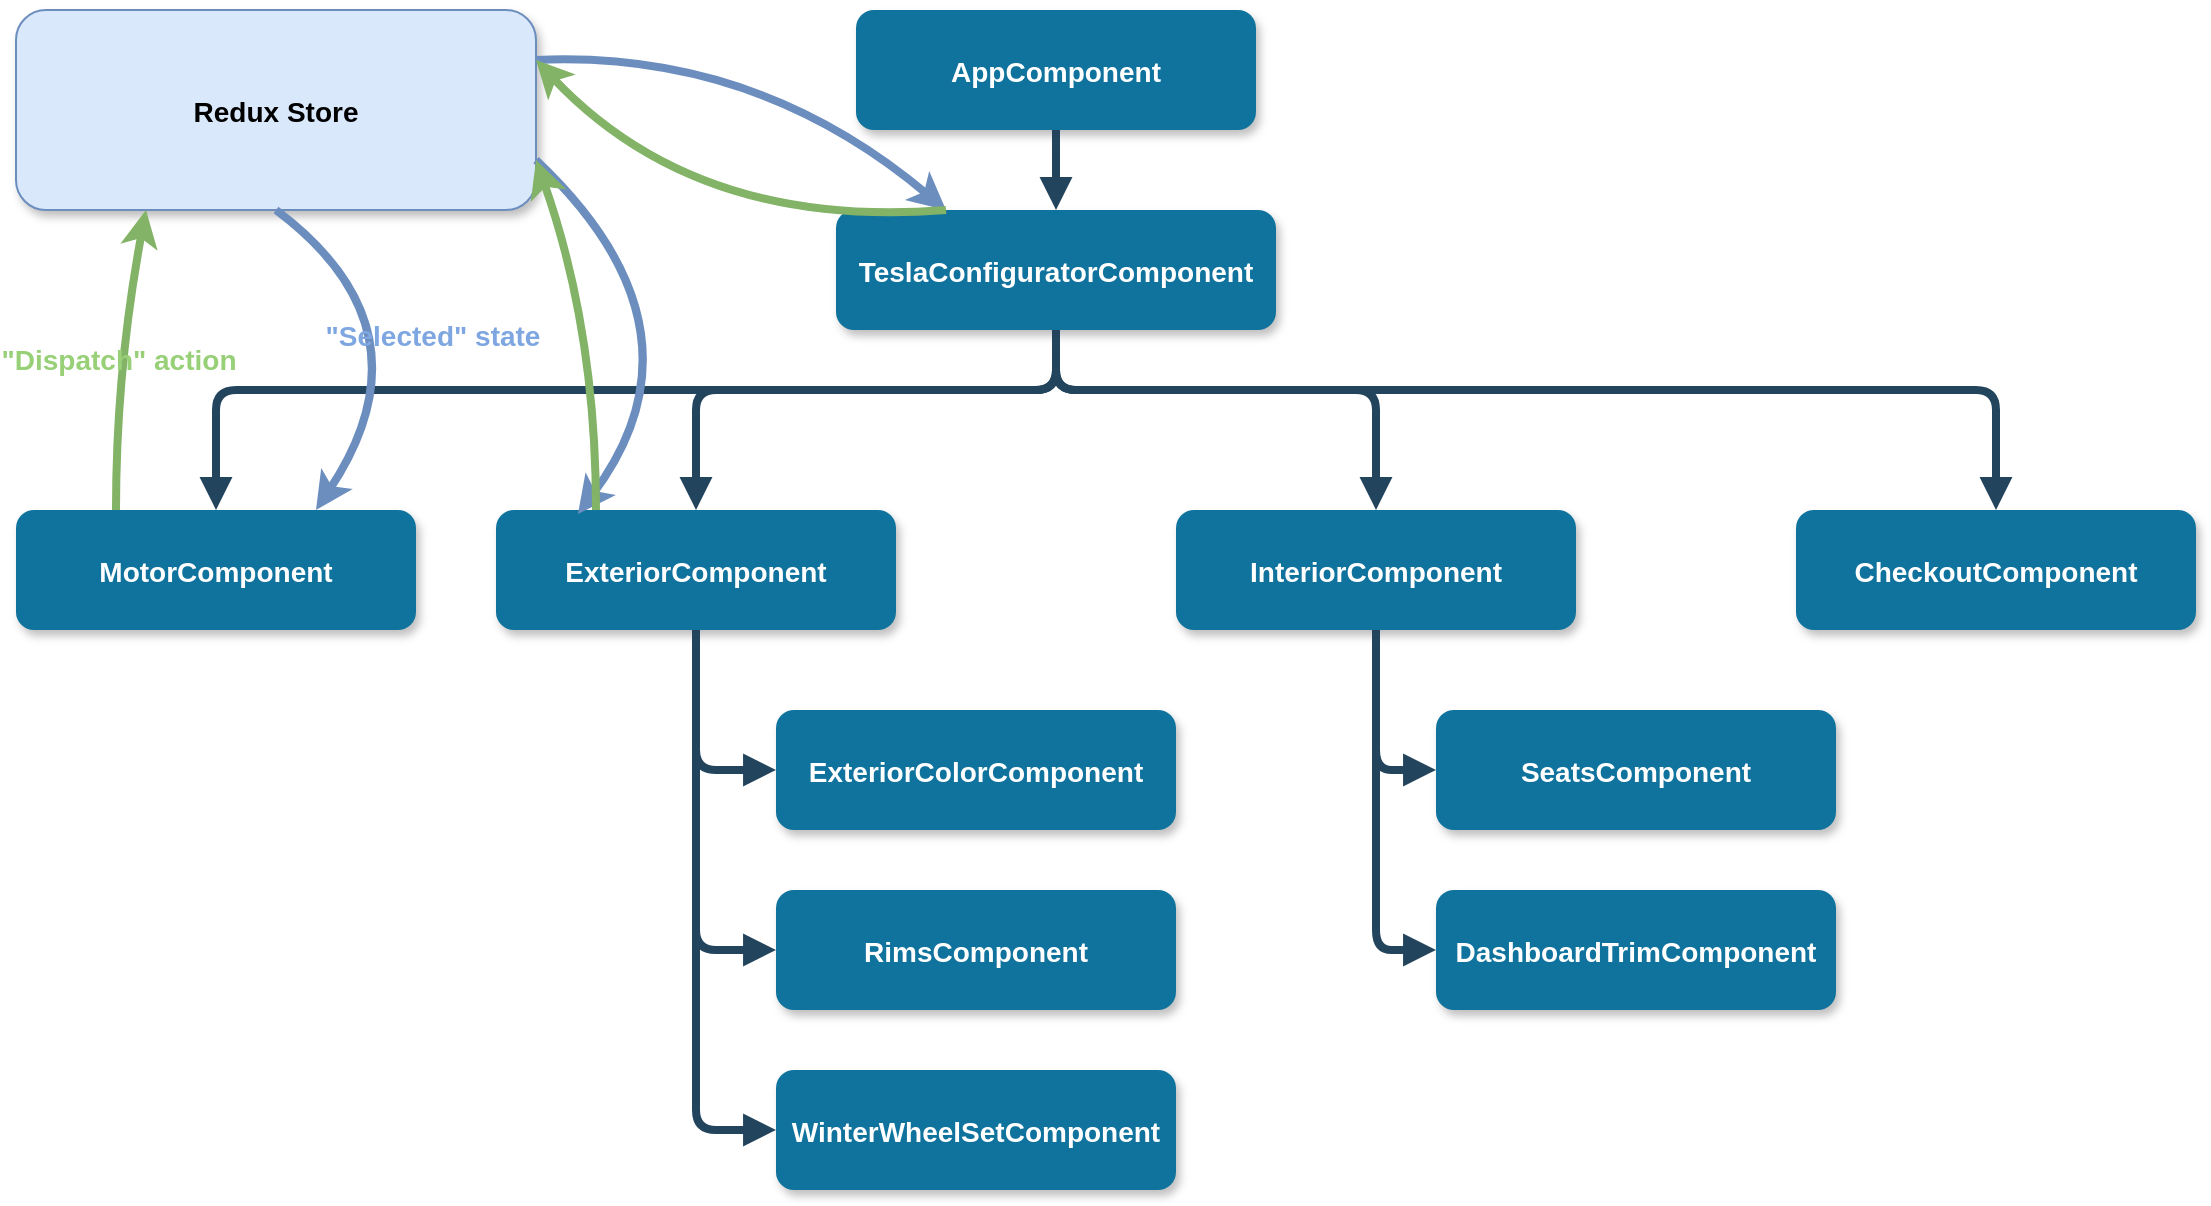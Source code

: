 <mxfile version="10.6.7" type="device"><diagram name="Page-1" id="97916047-d0de-89f5-080d-49f4d83e522f"><mxGraphModel dx="1398" dy="908" grid="1" gridSize="10" guides="1" tooltips="1" connect="1" arrows="1" fold="1" page="1" pageScale="1.5" pageWidth="1169" pageHeight="827" background="#ffffff" math="0" shadow="0"><root><mxCell id="0"/><mxCell id="1" parent="0"/><mxCell id="2" value="AppComponent" style="rounded=1;fillColor=#10739E;strokeColor=none;shadow=1;gradientColor=none;fontStyle=1;fontColor=#FFFFFF;fontSize=14;" parent="1" vertex="1"><mxGeometry x="830" y="240" width="200" height="60" as="geometry"/></mxCell><mxCell id="3" value="TeslaConfiguratorComponent" style="rounded=1;fillColor=#10739E;strokeColor=none;shadow=1;gradientColor=none;fontStyle=1;fontColor=#FFFFFF;fontSize=14;" parent="1" vertex="1"><mxGeometry x="820" y="340" width="220" height="60" as="geometry"/></mxCell><mxCell id="8" value="MotorComponent" style="rounded=1;fillColor=#10739E;strokeColor=none;shadow=1;gradientColor=none;fontStyle=1;fontColor=#FFFFFF;fontSize=14;" parent="1" vertex="1"><mxGeometry x="410" y="490" width="200" height="60" as="geometry"/></mxCell><mxCell id="13" value="ExteriorComponent" style="rounded=1;fillColor=#10739E;strokeColor=none;shadow=1;gradientColor=none;fontStyle=1;fontColor=#FFFFFF;fontSize=14;" parent="1" vertex="1"><mxGeometry x="650" y="490" width="200" height="60" as="geometry"/></mxCell><mxCell id="14" value="ExteriorColorComponent" style="rounded=1;fillColor=#10739E;strokeColor=none;shadow=1;gradientColor=none;fontStyle=1;fontColor=#FFFFFF;fontSize=14;" parent="1" vertex="1"><mxGeometry x="790" y="590" width="200" height="60" as="geometry"/></mxCell><mxCell id="18" value="InteriorComponent" style="rounded=1;fillColor=#10739E;strokeColor=none;shadow=1;gradientColor=none;fontStyle=1;fontColor=#FFFFFF;fontSize=14;" parent="1" vertex="1"><mxGeometry x="990" y="490" width="200" height="60" as="geometry"/></mxCell><mxCell id="29" value="" style="edgeStyle=elbowEdgeStyle;elbow=vertical;strokeWidth=4;endArrow=block;endFill=1;fontStyle=1;strokeColor=#23445D;" parent="1" source="2" target="3" edge="1"><mxGeometry x="180" y="165.5" width="100" height="100" as="geometry"><mxPoint x="180" y="265.5" as="sourcePoint"/><mxPoint x="280" y="165.5" as="targetPoint"/></mxGeometry></mxCell><mxCell id="34" value="" style="edgeStyle=elbowEdgeStyle;elbow=vertical;strokeWidth=4;endArrow=block;endFill=1;fontStyle=1;strokeColor=#23445D;" parent="1" source="3" target="8" edge="1"><mxGeometry x="22" y="165.5" width="100" height="100" as="geometry"><mxPoint x="22" y="265.5" as="sourcePoint"/><mxPoint x="122" y="165.5" as="targetPoint"/><Array as="points"><mxPoint x="770" y="430"/></Array></mxGeometry></mxCell><mxCell id="42" value="" style="edgeStyle=elbowEdgeStyle;elbow=vertical;strokeWidth=4;endArrow=block;endFill=1;fontStyle=1;strokeColor=#23445D;entryX=0;entryY=0.5;entryDx=0;entryDy=0;" parent="1" source="13" target="14" edge="1"><mxGeometry x="160" y="40" width="100" height="100" as="geometry"><mxPoint x="160" y="140" as="sourcePoint"/><mxPoint x="260" y="40" as="targetPoint"/><Array as="points"><mxPoint x="750" y="620"/></Array></mxGeometry></mxCell><mxCell id="54" value="" style="edgeStyle=elbowEdgeStyle;elbow=vertical;strokeWidth=4;endArrow=block;endFill=1;fontStyle=1;strokeColor=#23445D;entryX=0.5;entryY=0;entryDx=0;entryDy=0;" parent="1" source="3" target="13" edge="1"><mxGeometry x="22" y="165.5" width="100" height="100" as="geometry"><mxPoint x="22" y="265.5" as="sourcePoint"/><mxPoint x="122" y="165.5" as="targetPoint"/><Array as="points"><mxPoint x="772" y="430"/></Array></mxGeometry></mxCell><mxCell id="55" value="" style="edgeStyle=elbowEdgeStyle;elbow=vertical;strokeWidth=4;endArrow=block;endFill=1;fontStyle=1;strokeColor=#23445D;exitX=0.5;exitY=1;exitDx=0;exitDy=0;" parent="1" source="3" target="18" edge="1"><mxGeometry x="22" y="165.5" width="100" height="100" as="geometry"><mxPoint x="930" y="380" as="sourcePoint"/><mxPoint x="122" y="165.5" as="targetPoint"/><Array as="points"><mxPoint x="1090" y="430"/></Array></mxGeometry></mxCell><mxCell id="VhogKqGI6K75zbdNy9a7-56" value="" style="edgeStyle=elbowEdgeStyle;elbow=vertical;strokeWidth=4;endArrow=block;endFill=1;fontStyle=1;strokeColor=#23445D;entryX=0.5;entryY=0;entryDx=0;entryDy=0;exitX=0.5;exitY=1;exitDx=0;exitDy=0;" parent="1" source="3" target="VhogKqGI6K75zbdNy9a7-65" edge="1"><mxGeometry x="32" y="175.5" width="100" height="100" as="geometry"><mxPoint x="782" y="385.5" as="sourcePoint"/><mxPoint x="1430" y="510" as="targetPoint"/><Array as="points"><mxPoint x="1110" y="430"/></Array></mxGeometry></mxCell><mxCell id="VhogKqGI6K75zbdNy9a7-59" value="RimsComponent" style="rounded=1;fillColor=#10739E;strokeColor=none;shadow=1;gradientColor=none;fontStyle=1;fontColor=#FFFFFF;fontSize=14;" parent="1" vertex="1"><mxGeometry x="790" y="680" width="200" height="60" as="geometry"/></mxCell><mxCell id="VhogKqGI6K75zbdNy9a7-60" value="WinterWheelSetComponent" style="rounded=1;fillColor=#10739E;strokeColor=none;shadow=1;gradientColor=none;fontStyle=1;fontColor=#FFFFFF;fontSize=14;" parent="1" vertex="1"><mxGeometry x="790" y="770" width="200" height="60" as="geometry"/></mxCell><mxCell id="VhogKqGI6K75zbdNy9a7-62" value="" style="edgeStyle=elbowEdgeStyle;elbow=vertical;strokeWidth=4;endArrow=block;endFill=1;fontStyle=1;strokeColor=#23445D;entryX=0;entryY=0.5;entryDx=0;entryDy=0;" parent="1" target="VhogKqGI6K75zbdNy9a7-59" edge="1"><mxGeometry x="170" y="50" width="100" height="100" as="geometry"><mxPoint x="750" y="555" as="sourcePoint"/><mxPoint x="800" y="675" as="targetPoint"/><Array as="points"><mxPoint x="740" y="710"/></Array></mxGeometry></mxCell><mxCell id="VhogKqGI6K75zbdNy9a7-63" value="" style="edgeStyle=elbowEdgeStyle;elbow=vertical;strokeWidth=4;endArrow=block;endFill=1;fontStyle=1;strokeColor=#23445D;entryX=0;entryY=0.5;entryDx=0;entryDy=0;exitX=0.5;exitY=1;exitDx=0;exitDy=0;" parent="1" source="13" target="VhogKqGI6K75zbdNy9a7-60" edge="1"><mxGeometry x="90" y="235" width="100" height="100" as="geometry"><mxPoint x="680" y="745" as="sourcePoint"/><mxPoint x="720" y="860" as="targetPoint"/><Array as="points"><mxPoint x="730" y="800"/></Array></mxGeometry></mxCell><mxCell id="VhogKqGI6K75zbdNy9a7-65" value="CheckoutComponent" style="rounded=1;fillColor=#10739E;strokeColor=none;shadow=1;gradientColor=none;fontStyle=1;fontColor=#FFFFFF;fontSize=14;" parent="1" vertex="1"><mxGeometry x="1300" y="490" width="200" height="60" as="geometry"/></mxCell><mxCell id="VhogKqGI6K75zbdNy9a7-66" value="SeatsComponent" style="rounded=1;fillColor=#10739E;strokeColor=none;shadow=1;gradientColor=none;fontStyle=1;fontColor=#FFFFFF;fontSize=14;" parent="1" vertex="1"><mxGeometry x="1120" y="590" width="200" height="60" as="geometry"/></mxCell><mxCell id="VhogKqGI6K75zbdNy9a7-67" value="DashboardTrimComponent" style="rounded=1;fillColor=#10739E;strokeColor=none;shadow=1;gradientColor=none;fontStyle=1;fontColor=#FFFFFF;fontSize=14;" parent="1" vertex="1"><mxGeometry x="1120" y="680" width="200" height="60" as="geometry"/></mxCell><mxCell id="VhogKqGI6K75zbdNy9a7-68" value="" style="edgeStyle=elbowEdgeStyle;elbow=vertical;strokeWidth=4;endArrow=block;endFill=1;fontStyle=1;strokeColor=#23445D;entryX=0;entryY=0.5;entryDx=0;entryDy=0;exitX=0.5;exitY=1;exitDx=0;exitDy=0;" parent="1" source="18" target="VhogKqGI6K75zbdNy9a7-66" edge="1"><mxGeometry x="392.5" y="80" width="100" height="100" as="geometry"><mxPoint x="982.5" y="590" as="sourcePoint"/><mxPoint x="1022.5" y="705" as="targetPoint"/><Array as="points"><mxPoint x="1090" y="620"/></Array></mxGeometry></mxCell><mxCell id="VhogKqGI6K75zbdNy9a7-69" value="" style="edgeStyle=elbowEdgeStyle;elbow=vertical;strokeWidth=4;endArrow=block;endFill=1;fontStyle=1;strokeColor=#23445D;entryX=0;entryY=0.5;entryDx=0;entryDy=0;exitX=0.5;exitY=1;exitDx=0;exitDy=0;" parent="1" source="18" target="VhogKqGI6K75zbdNy9a7-67" edge="1"><mxGeometry x="402.5" y="90" width="100" height="100" as="geometry"><mxPoint x="982.5" y="595" as="sourcePoint"/><mxPoint x="1022.5" y="805" as="targetPoint"/><Array as="points"><mxPoint x="1070" y="710"/></Array></mxGeometry></mxCell><mxCell id="c4clbO_GNr4p_1rucpDt-65" value="Redux Store" style="rounded=1;fillColor=#dae8fc;strokeColor=#6c8ebf;shadow=1;fontStyle=1;fontSize=14;" vertex="1" parent="1"><mxGeometry x="410" y="240" width="260" height="100" as="geometry"/></mxCell><mxCell id="c4clbO_GNr4p_1rucpDt-66" value="&quot;Dispatch&quot; action" style="endArrow=classic;html=1;strokeWidth=4;fillColor=#d5e8d4;strokeColor=#82b366;entryX=0.25;entryY=1;entryDx=0;entryDy=0;exitX=0.25;exitY=0;exitDx=0;exitDy=0;curved=1;fontSize=14;fontColor=#97D077;fontStyle=1;labelBackgroundColor=none;" edge="1" parent="1" source="8" target="c4clbO_GNr4p_1rucpDt-65"><mxGeometry width="50" height="50" relative="1" as="geometry"><mxPoint x="430" y="470" as="sourcePoint"/><mxPoint x="480" y="420" as="targetPoint"/><Array as="points"><mxPoint x="460" y="420"/></Array></mxGeometry></mxCell><mxCell id="c4clbO_GNr4p_1rucpDt-70" value="&quot;Selected&quot; state" style="endArrow=classic;html=1;strokeWidth=4;fillColor=#dae8fc;strokeColor=#6c8ebf;entryX=0.75;entryY=0;entryDx=0;entryDy=0;exitX=0.5;exitY=1;exitDx=0;exitDy=0;curved=1;fontSize=14;fontColor=#7EA6E0;fontStyle=1;labelBackgroundColor=none;" edge="1" parent="1" source="c4clbO_GNr4p_1rucpDt-65" target="8"><mxGeometry width="50" height="50" relative="1" as="geometry"><mxPoint x="710" y="470" as="sourcePoint"/><mxPoint x="755" y="330" as="targetPoint"/><Array as="points"><mxPoint x="620" y="400"/></Array></mxGeometry></mxCell><mxCell id="c4clbO_GNr4p_1rucpDt-72" value="" style="endArrow=classic;html=1;strokeWidth=4;fillColor=#dae8fc;strokeColor=#6c8ebf;entryX=0.25;entryY=0;entryDx=0;entryDy=0;exitX=1;exitY=0.25;exitDx=0;exitDy=0;curved=1;fontSize=14;fontColor=#7EA6E0;fontStyle=1" edge="1" parent="1" source="c4clbO_GNr4p_1rucpDt-65" target="3"><mxGeometry x="0.19" y="-40" width="50" height="50" relative="1" as="geometry"><mxPoint x="690" y="270" as="sourcePoint"/><mxPoint x="710" y="420" as="targetPoint"/><Array as="points"><mxPoint x="780" y="260"/></Array><mxPoint x="-17" y="-33" as="offset"/></mxGeometry></mxCell><mxCell id="c4clbO_GNr4p_1rucpDt-73" value="" style="endArrow=classic;html=1;strokeWidth=4;fillColor=#d5e8d4;strokeColor=#82b366;entryX=1;entryY=0.25;entryDx=0;entryDy=0;exitX=0.25;exitY=0;exitDx=0;exitDy=0;curved=1;fontSize=14;fontColor=#97D077;fontStyle=1" edge="1" parent="1" source="3" target="c4clbO_GNr4p_1rucpDt-65"><mxGeometry width="50" height="50" relative="1" as="geometry"><mxPoint x="710" y="460" as="sourcePoint"/><mxPoint x="725" y="310" as="targetPoint"/><Array as="points"><mxPoint x="750" y="350"/></Array></mxGeometry></mxCell><mxCell id="c4clbO_GNr4p_1rucpDt-74" value="" style="endArrow=classic;html=1;strokeWidth=4;fillColor=#dae8fc;strokeColor=#6c8ebf;entryX=0.205;entryY=0.033;entryDx=0;entryDy=0;exitX=1;exitY=0.75;exitDx=0;exitDy=0;curved=1;fontSize=14;fontColor=#7EA6E0;fontStyle=1;entryPerimeter=0;" edge="1" parent="1" source="c4clbO_GNr4p_1rucpDt-65" target="13"><mxGeometry x="0.19" y="-40" width="50" height="50" relative="1" as="geometry"><mxPoint x="670" y="415" as="sourcePoint"/><mxPoint x="875" y="490" as="targetPoint"/><Array as="points"><mxPoint x="760" y="400"/></Array><mxPoint x="-17" y="-33" as="offset"/></mxGeometry></mxCell><mxCell id="c4clbO_GNr4p_1rucpDt-75" value="" style="endArrow=classic;html=1;strokeWidth=4;fillColor=#d5e8d4;strokeColor=#82b366;entryX=1;entryY=0.75;entryDx=0;entryDy=0;exitX=0.25;exitY=0;exitDx=0;exitDy=0;curved=1;fontSize=14;fontColor=#97D077;fontStyle=1" edge="1" parent="1" source="13" target="c4clbO_GNr4p_1rucpDt-65"><mxGeometry width="50" height="50" relative="1" as="geometry"><mxPoint x="875" y="490" as="sourcePoint"/><mxPoint x="670" y="415" as="targetPoint"/><Array as="points"><mxPoint x="700" y="400"/></Array></mxGeometry></mxCell></root></mxGraphModel></diagram></mxfile>